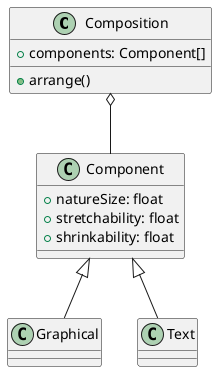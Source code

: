 @startuml init3
class Composition{
    + components: Component[]
    + arrange()
}

class Component{
    + natureSize: float
    + stretchability: float
    + shrinkability: float
}

together{
    class Text{

    }

    class Graphical{

    }
}

Component <|-- Text
Component <|-- Graphical
Composition o-- Component

@enduml